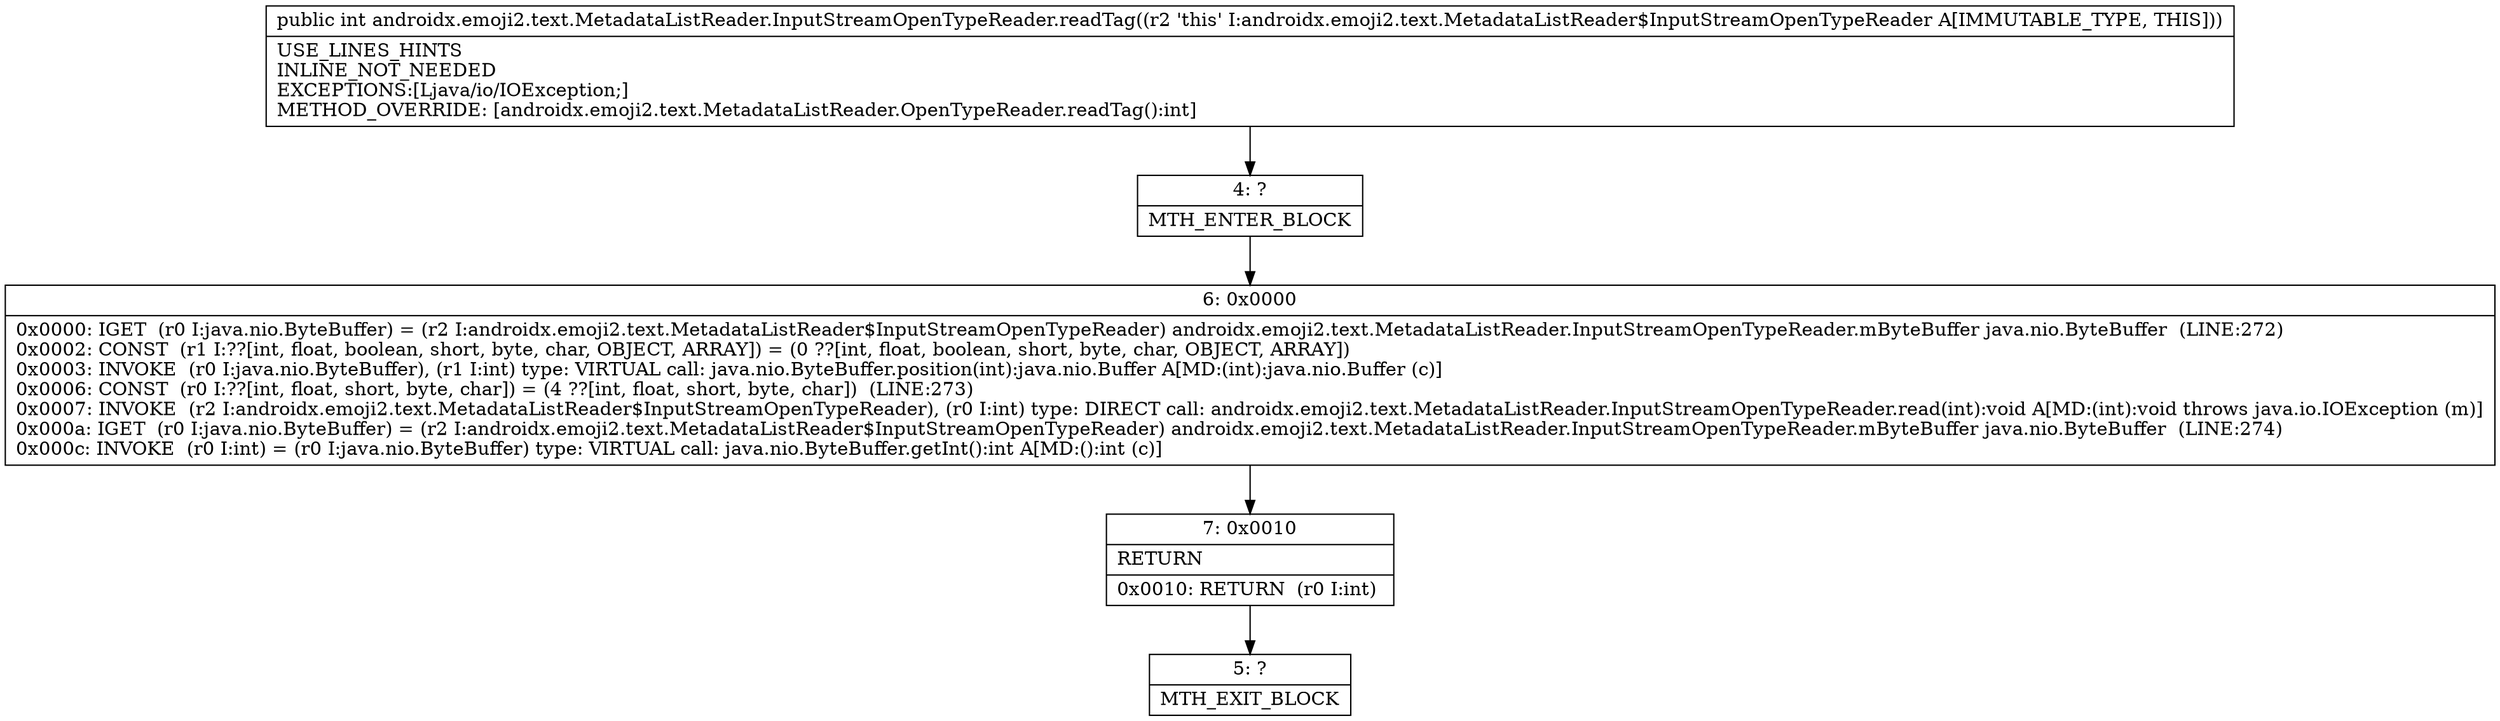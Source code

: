 digraph "CFG forandroidx.emoji2.text.MetadataListReader.InputStreamOpenTypeReader.readTag()I" {
Node_4 [shape=record,label="{4\:\ ?|MTH_ENTER_BLOCK\l}"];
Node_6 [shape=record,label="{6\:\ 0x0000|0x0000: IGET  (r0 I:java.nio.ByteBuffer) = (r2 I:androidx.emoji2.text.MetadataListReader$InputStreamOpenTypeReader) androidx.emoji2.text.MetadataListReader.InputStreamOpenTypeReader.mByteBuffer java.nio.ByteBuffer  (LINE:272)\l0x0002: CONST  (r1 I:??[int, float, boolean, short, byte, char, OBJECT, ARRAY]) = (0 ??[int, float, boolean, short, byte, char, OBJECT, ARRAY]) \l0x0003: INVOKE  (r0 I:java.nio.ByteBuffer), (r1 I:int) type: VIRTUAL call: java.nio.ByteBuffer.position(int):java.nio.Buffer A[MD:(int):java.nio.Buffer (c)]\l0x0006: CONST  (r0 I:??[int, float, short, byte, char]) = (4 ??[int, float, short, byte, char])  (LINE:273)\l0x0007: INVOKE  (r2 I:androidx.emoji2.text.MetadataListReader$InputStreamOpenTypeReader), (r0 I:int) type: DIRECT call: androidx.emoji2.text.MetadataListReader.InputStreamOpenTypeReader.read(int):void A[MD:(int):void throws java.io.IOException (m)]\l0x000a: IGET  (r0 I:java.nio.ByteBuffer) = (r2 I:androidx.emoji2.text.MetadataListReader$InputStreamOpenTypeReader) androidx.emoji2.text.MetadataListReader.InputStreamOpenTypeReader.mByteBuffer java.nio.ByteBuffer  (LINE:274)\l0x000c: INVOKE  (r0 I:int) = (r0 I:java.nio.ByteBuffer) type: VIRTUAL call: java.nio.ByteBuffer.getInt():int A[MD:():int (c)]\l}"];
Node_7 [shape=record,label="{7\:\ 0x0010|RETURN\l|0x0010: RETURN  (r0 I:int) \l}"];
Node_5 [shape=record,label="{5\:\ ?|MTH_EXIT_BLOCK\l}"];
MethodNode[shape=record,label="{public int androidx.emoji2.text.MetadataListReader.InputStreamOpenTypeReader.readTag((r2 'this' I:androidx.emoji2.text.MetadataListReader$InputStreamOpenTypeReader A[IMMUTABLE_TYPE, THIS]))  | USE_LINES_HINTS\lINLINE_NOT_NEEDED\lEXCEPTIONS:[Ljava\/io\/IOException;]\lMETHOD_OVERRIDE: [androidx.emoji2.text.MetadataListReader.OpenTypeReader.readTag():int]\l}"];
MethodNode -> Node_4;Node_4 -> Node_6;
Node_6 -> Node_7;
Node_7 -> Node_5;
}

